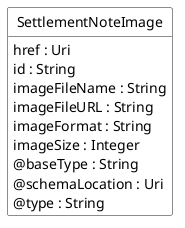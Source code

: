 @startuml
hide circle
hide methods
hide stereotype
show <<Enumeration>> stereotype
skinparam class {
   BackgroundColor<<Enumeration>> #E6F5F7
   BackgroundColor<<Ref>> #FFFFE0
   BackgroundColor<<Pivot>> #FFFFFFF
   BackgroundColor<<SimpleType>> #E2F0DA
   BackgroundColor #FCF2E3
}

class SettlementNoteImage <<Pivot>> {
    href : Uri
    id : String
    imageFileName : String
    imageFileURL : String
    imageFormat : String
    imageSize : Integer
    @baseType : String
    @schemaLocation : Uri
    @type : String
}


@enduml